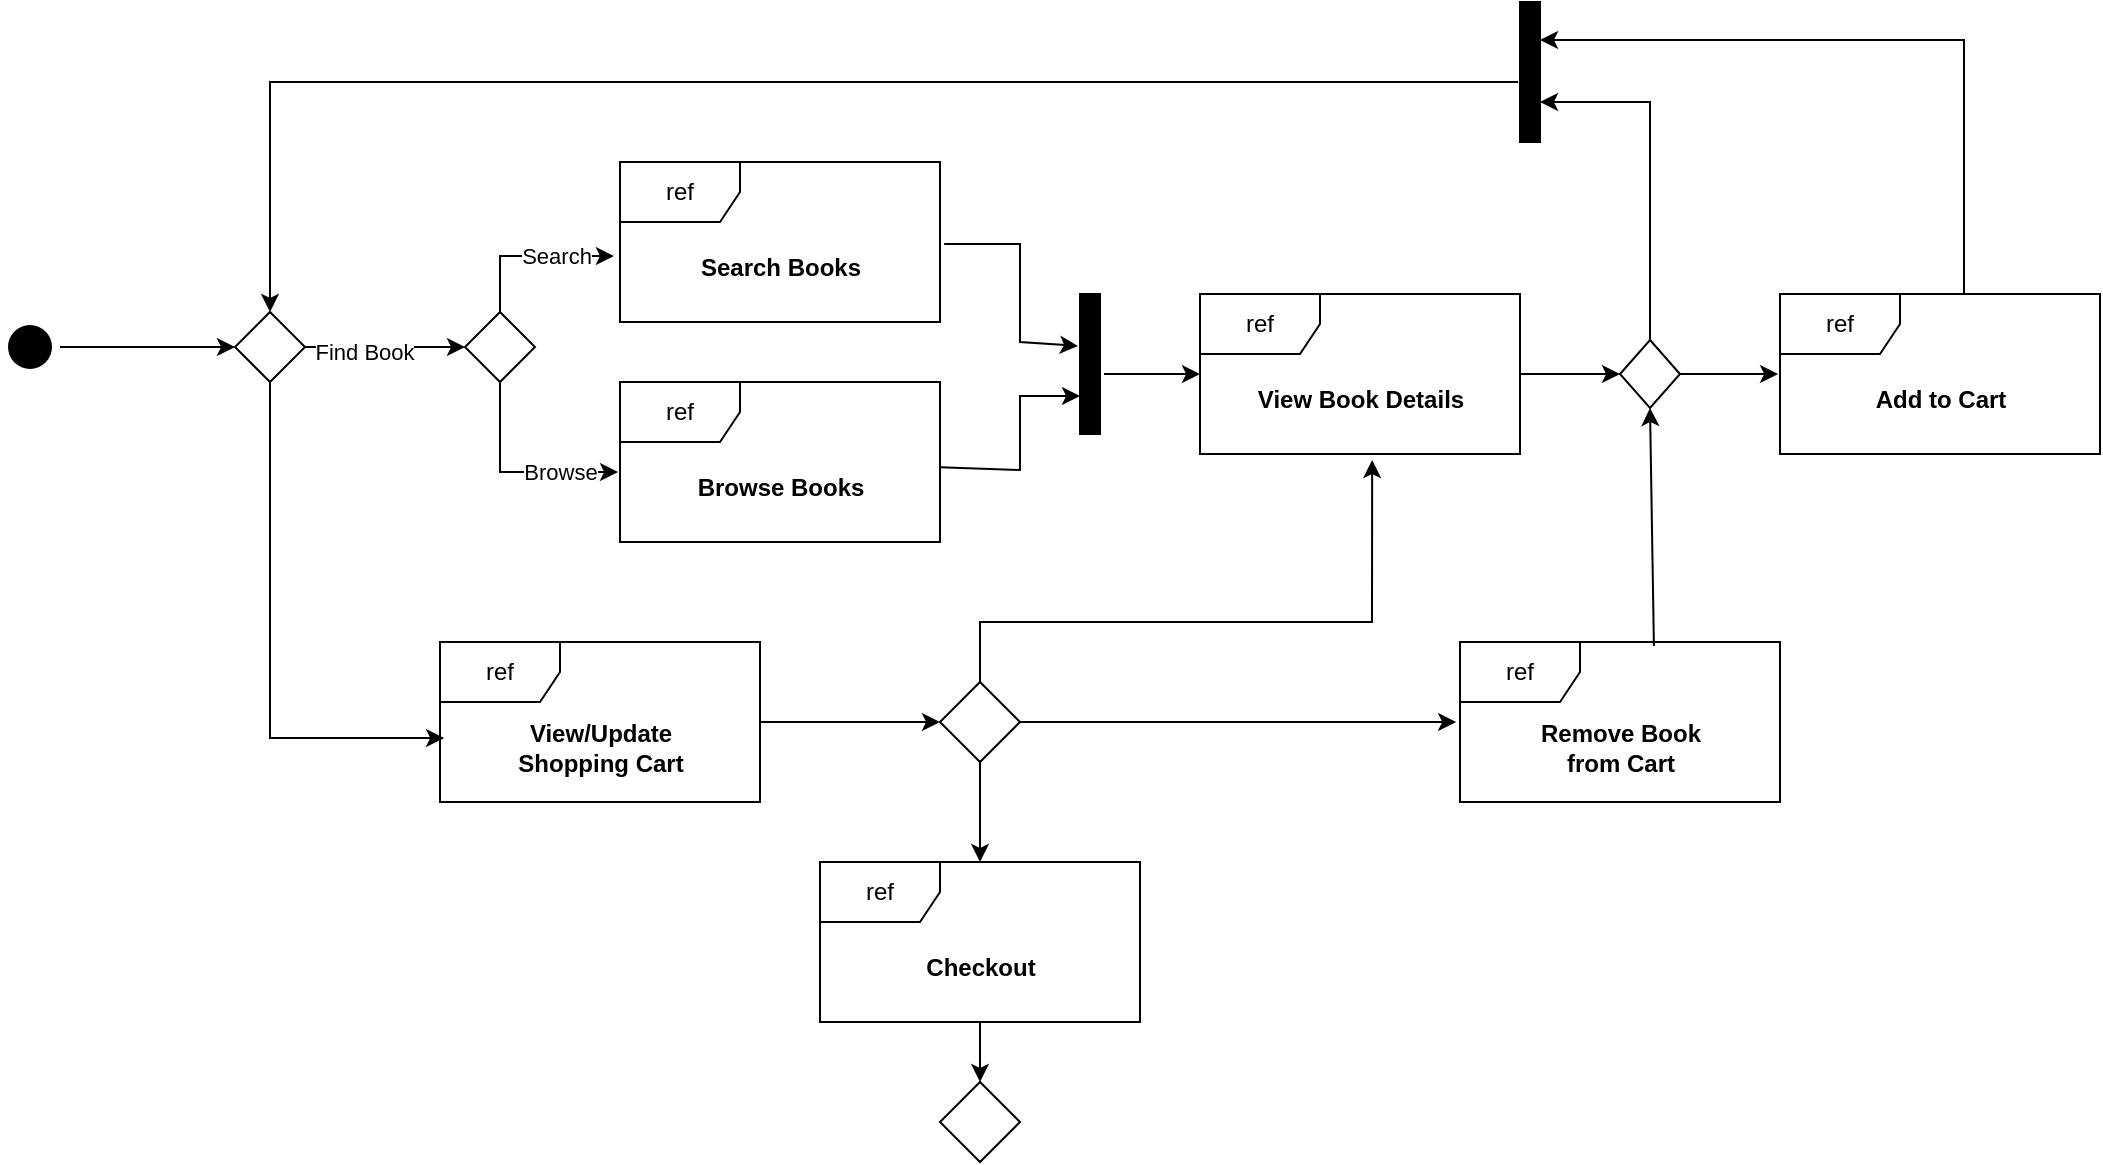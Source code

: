 <mxfile version="22.0.4" type="github">
  <diagram name="Page-1" id="jRxVOJpkHry3Ad6UqNwz">
    <mxGraphModel dx="900" dy="1689" grid="1" gridSize="10" guides="1" tooltips="1" connect="1" arrows="1" fold="1" page="1" pageScale="1" pageWidth="850" pageHeight="1100" math="0" shadow="0">
      <root>
        <mxCell id="0" />
        <mxCell id="1" parent="0" />
        <mxCell id="JLQSQmLujptrUOS1xBNh-3" value="" style="edgeStyle=orthogonalEdgeStyle;rounded=0;orthogonalLoop=1;jettySize=auto;html=1;" edge="1" parent="1" source="JLQSQmLujptrUOS1xBNh-1" target="JLQSQmLujptrUOS1xBNh-2">
          <mxGeometry relative="1" as="geometry" />
        </mxCell>
        <mxCell id="JLQSQmLujptrUOS1xBNh-1" value="" style="ellipse;html=1;shape=endState;fillColor=#000000;strokeColor=none;" vertex="1" parent="1">
          <mxGeometry x="20" y="107.5" width="30" height="30" as="geometry" />
        </mxCell>
        <mxCell id="JLQSQmLujptrUOS1xBNh-5" value="" style="edgeStyle=orthogonalEdgeStyle;rounded=0;orthogonalLoop=1;jettySize=auto;html=1;" edge="1" parent="1" source="JLQSQmLujptrUOS1xBNh-2" target="JLQSQmLujptrUOS1xBNh-4">
          <mxGeometry relative="1" as="geometry" />
        </mxCell>
        <mxCell id="JLQSQmLujptrUOS1xBNh-41" value="Find Book" style="edgeLabel;html=1;align=center;verticalAlign=middle;resizable=0;points=[];" vertex="1" connectable="0" parent="JLQSQmLujptrUOS1xBNh-5">
          <mxGeometry x="-0.263" y="-1" relative="1" as="geometry">
            <mxPoint y="1" as="offset" />
          </mxGeometry>
        </mxCell>
        <mxCell id="JLQSQmLujptrUOS1xBNh-2" value="" style="rhombus;whiteSpace=wrap;html=1;fillColor=none;strokeColor=default;" vertex="1" parent="1">
          <mxGeometry x="137.5" y="105" width="35" height="35" as="geometry" />
        </mxCell>
        <mxCell id="JLQSQmLujptrUOS1xBNh-4" value="" style="rhombus;whiteSpace=wrap;html=1;fillColor=none;strokeColor=default;" vertex="1" parent="1">
          <mxGeometry x="252.5" y="105" width="35" height="35" as="geometry" />
        </mxCell>
        <mxCell id="JLQSQmLujptrUOS1xBNh-6" value="ref" style="shape=umlFrame;whiteSpace=wrap;html=1;pointerEvents=0;" vertex="1" parent="1">
          <mxGeometry x="330" y="30" width="160" height="80" as="geometry" />
        </mxCell>
        <mxCell id="JLQSQmLujptrUOS1xBNh-7" value="Search Books" style="text;align=center;fontStyle=1;verticalAlign=middle;spacingLeft=3;spacingRight=3;strokeColor=none;rotatable=0;points=[[0,0.5],[1,0.5]];portConstraint=eastwest;html=1;" vertex="1" parent="1">
          <mxGeometry x="370" y="70" width="80" height="26" as="geometry" />
        </mxCell>
        <mxCell id="JLQSQmLujptrUOS1xBNh-8" value="ref" style="shape=umlFrame;whiteSpace=wrap;html=1;pointerEvents=0;" vertex="1" parent="1">
          <mxGeometry x="330" y="140" width="160" height="80" as="geometry" />
        </mxCell>
        <mxCell id="JLQSQmLujptrUOS1xBNh-9" value="Browse Books" style="text;align=center;fontStyle=1;verticalAlign=middle;spacingLeft=3;spacingRight=3;strokeColor=none;rotatable=0;points=[[0,0.5],[1,0.5]];portConstraint=eastwest;html=1;" vertex="1" parent="1">
          <mxGeometry x="370" y="180" width="80" height="26" as="geometry" />
        </mxCell>
        <mxCell id="JLQSQmLujptrUOS1xBNh-10" value="" style="endArrow=classic;html=1;rounded=0;exitX=0.5;exitY=1;exitDx=0;exitDy=0;entryX=-0.006;entryY=0.563;entryDx=0;entryDy=0;entryPerimeter=0;" edge="1" parent="1" source="JLQSQmLujptrUOS1xBNh-4" target="JLQSQmLujptrUOS1xBNh-8">
          <mxGeometry width="50" height="50" relative="1" as="geometry">
            <mxPoint x="400" y="300" as="sourcePoint" />
            <mxPoint x="450" y="250" as="targetPoint" />
            <Array as="points">
              <mxPoint x="270" y="185" />
            </Array>
          </mxGeometry>
        </mxCell>
        <mxCell id="JLQSQmLujptrUOS1xBNh-19" value="Browse" style="edgeLabel;html=1;align=center;verticalAlign=middle;resizable=0;points=[];" vertex="1" connectable="0" parent="JLQSQmLujptrUOS1xBNh-10">
          <mxGeometry x="0.442" relative="1" as="geometry">
            <mxPoint as="offset" />
          </mxGeometry>
        </mxCell>
        <mxCell id="JLQSQmLujptrUOS1xBNh-11" value="" style="endArrow=classic;html=1;rounded=0;exitX=0.5;exitY=0;exitDx=0;exitDy=0;entryX=-0.019;entryY=0.588;entryDx=0;entryDy=0;entryPerimeter=0;" edge="1" parent="1" source="JLQSQmLujptrUOS1xBNh-4" target="JLQSQmLujptrUOS1xBNh-6">
          <mxGeometry width="50" height="50" relative="1" as="geometry">
            <mxPoint x="400" y="300" as="sourcePoint" />
            <mxPoint x="450" y="250" as="targetPoint" />
            <Array as="points">
              <mxPoint x="270" y="77" />
              <mxPoint x="310" y="77" />
            </Array>
          </mxGeometry>
        </mxCell>
        <mxCell id="JLQSQmLujptrUOS1xBNh-18" value="Search" style="edgeLabel;html=1;align=center;verticalAlign=middle;resizable=0;points=[];" vertex="1" connectable="0" parent="JLQSQmLujptrUOS1xBNh-11">
          <mxGeometry x="0.318" relative="1" as="geometry">
            <mxPoint as="offset" />
          </mxGeometry>
        </mxCell>
        <mxCell id="JLQSQmLujptrUOS1xBNh-12" value="" style="verticalLabelPosition=bottom;verticalAlign=top;html=1;shape=mxgraph.basic.rect;fillColor2=none;strokeWidth=1;size=20;indent=5;fillColor=#000000;" vertex="1" parent="1">
          <mxGeometry x="560" y="96" width="10" height="70" as="geometry" />
        </mxCell>
        <mxCell id="JLQSQmLujptrUOS1xBNh-13" value="" style="endArrow=classic;html=1;rounded=0;entryX=0;entryY=0.729;entryDx=0;entryDy=0;entryPerimeter=0;" edge="1" parent="1" source="JLQSQmLujptrUOS1xBNh-8" target="JLQSQmLujptrUOS1xBNh-12">
          <mxGeometry width="50" height="50" relative="1" as="geometry">
            <mxPoint x="400" y="300" as="sourcePoint" />
            <mxPoint x="450" y="250" as="targetPoint" />
            <Array as="points">
              <mxPoint x="530" y="184" />
              <mxPoint x="530" y="147" />
            </Array>
          </mxGeometry>
        </mxCell>
        <mxCell id="JLQSQmLujptrUOS1xBNh-14" value="" style="endArrow=classic;html=1;rounded=0;exitX=1.013;exitY=0.513;exitDx=0;exitDy=0;exitPerimeter=0;entryX=-0.1;entryY=0.371;entryDx=0;entryDy=0;entryPerimeter=0;" edge="1" parent="1" source="JLQSQmLujptrUOS1xBNh-6" target="JLQSQmLujptrUOS1xBNh-12">
          <mxGeometry width="50" height="50" relative="1" as="geometry">
            <mxPoint x="500" y="80" as="sourcePoint" />
            <mxPoint x="450" y="250" as="targetPoint" />
            <Array as="points">
              <mxPoint x="530" y="71" />
              <mxPoint x="530" y="120" />
            </Array>
          </mxGeometry>
        </mxCell>
        <mxCell id="JLQSQmLujptrUOS1xBNh-15" value="" style="endArrow=classic;html=1;rounded=0;exitX=1.2;exitY=0.571;exitDx=0;exitDy=0;exitPerimeter=0;" edge="1" parent="1" source="JLQSQmLujptrUOS1xBNh-12">
          <mxGeometry width="50" height="50" relative="1" as="geometry">
            <mxPoint x="400" y="300" as="sourcePoint" />
            <mxPoint x="620" y="136" as="targetPoint" />
          </mxGeometry>
        </mxCell>
        <mxCell id="JLQSQmLujptrUOS1xBNh-21" value="" style="edgeStyle=orthogonalEdgeStyle;rounded=0;orthogonalLoop=1;jettySize=auto;html=1;" edge="1" parent="1" source="JLQSQmLujptrUOS1xBNh-16" target="JLQSQmLujptrUOS1xBNh-20">
          <mxGeometry relative="1" as="geometry" />
        </mxCell>
        <mxCell id="JLQSQmLujptrUOS1xBNh-16" value="ref" style="shape=umlFrame;whiteSpace=wrap;html=1;pointerEvents=0;" vertex="1" parent="1">
          <mxGeometry x="620" y="96" width="160" height="80" as="geometry" />
        </mxCell>
        <mxCell id="JLQSQmLujptrUOS1xBNh-17" value="View Book Details" style="text;align=center;fontStyle=1;verticalAlign=middle;spacingLeft=3;spacingRight=3;strokeColor=none;rotatable=0;points=[[0,0.5],[1,0.5]];portConstraint=eastwest;html=1;" vertex="1" parent="1">
          <mxGeometry x="660" y="136" width="80" height="26" as="geometry" />
        </mxCell>
        <mxCell id="JLQSQmLujptrUOS1xBNh-20" value="" style="rhombus;whiteSpace=wrap;html=1;" vertex="1" parent="1">
          <mxGeometry x="830" y="119" width="30" height="34" as="geometry" />
        </mxCell>
        <mxCell id="JLQSQmLujptrUOS1xBNh-22" value="ref" style="shape=umlFrame;whiteSpace=wrap;html=1;pointerEvents=0;" vertex="1" parent="1">
          <mxGeometry x="910" y="96" width="160" height="80" as="geometry" />
        </mxCell>
        <mxCell id="JLQSQmLujptrUOS1xBNh-23" value="Add to Cart" style="text;align=center;fontStyle=1;verticalAlign=middle;spacingLeft=3;spacingRight=3;strokeColor=none;rotatable=0;points=[[0,0.5],[1,0.5]];portConstraint=eastwest;html=1;" vertex="1" parent="1">
          <mxGeometry x="950" y="136" width="80" height="26" as="geometry" />
        </mxCell>
        <mxCell id="JLQSQmLujptrUOS1xBNh-24" value="" style="endArrow=classic;html=1;rounded=0;exitX=1;exitY=0.5;exitDx=0;exitDy=0;entryX=-0.006;entryY=0.5;entryDx=0;entryDy=0;entryPerimeter=0;" edge="1" parent="1" source="JLQSQmLujptrUOS1xBNh-20" target="JLQSQmLujptrUOS1xBNh-22">
          <mxGeometry width="50" height="50" relative="1" as="geometry">
            <mxPoint x="600" y="300" as="sourcePoint" />
            <mxPoint x="650" y="250" as="targetPoint" />
          </mxGeometry>
        </mxCell>
        <mxCell id="JLQSQmLujptrUOS1xBNh-25" value="" style="endArrow=classic;html=1;rounded=0;exitX=0.5;exitY=0;exitDx=0;exitDy=0;" edge="1" parent="1" source="JLQSQmLujptrUOS1xBNh-20">
          <mxGeometry width="50" height="50" relative="1" as="geometry">
            <mxPoint x="600" y="300" as="sourcePoint" />
            <mxPoint x="790" as="targetPoint" />
            <Array as="points">
              <mxPoint x="845" />
            </Array>
          </mxGeometry>
        </mxCell>
        <mxCell id="JLQSQmLujptrUOS1xBNh-26" value="" style="verticalLabelPosition=bottom;verticalAlign=top;html=1;shape=mxgraph.basic.rect;fillColor2=none;strokeWidth=1;size=20;indent=5;fillColor=#000000;" vertex="1" parent="1">
          <mxGeometry x="780" y="-50" width="10" height="70" as="geometry" />
        </mxCell>
        <mxCell id="JLQSQmLujptrUOS1xBNh-27" value="" style="endArrow=classic;html=1;rounded=0;exitX=0.575;exitY=0;exitDx=0;exitDy=0;exitPerimeter=0;" edge="1" parent="1" source="JLQSQmLujptrUOS1xBNh-22">
          <mxGeometry width="50" height="50" relative="1" as="geometry">
            <mxPoint x="600" y="140" as="sourcePoint" />
            <mxPoint x="790" y="-31" as="targetPoint" />
            <Array as="points">
              <mxPoint x="1002" y="-31" />
            </Array>
          </mxGeometry>
        </mxCell>
        <mxCell id="JLQSQmLujptrUOS1xBNh-29" value="" style="endArrow=classic;html=1;rounded=0;exitX=-0.1;exitY=0.571;exitDx=0;exitDy=0;exitPerimeter=0;entryX=0.5;entryY=0;entryDx=0;entryDy=0;" edge="1" parent="1" source="JLQSQmLujptrUOS1xBNh-26" target="JLQSQmLujptrUOS1xBNh-2">
          <mxGeometry width="50" height="50" relative="1" as="geometry">
            <mxPoint x="550" y="150" as="sourcePoint" />
            <mxPoint x="640" y="-10" as="targetPoint" />
            <Array as="points">
              <mxPoint x="155" y="-10" />
            </Array>
          </mxGeometry>
        </mxCell>
        <mxCell id="JLQSQmLujptrUOS1xBNh-35" value="" style="edgeStyle=orthogonalEdgeStyle;rounded=0;orthogonalLoop=1;jettySize=auto;html=1;" edge="1" parent="1" source="JLQSQmLujptrUOS1xBNh-30" target="JLQSQmLujptrUOS1xBNh-34">
          <mxGeometry relative="1" as="geometry" />
        </mxCell>
        <mxCell id="JLQSQmLujptrUOS1xBNh-30" value="ref" style="shape=umlFrame;whiteSpace=wrap;html=1;pointerEvents=0;" vertex="1" parent="1">
          <mxGeometry x="240" y="270" width="160" height="80" as="geometry" />
        </mxCell>
        <mxCell id="JLQSQmLujptrUOS1xBNh-31" value="View/Update&lt;br&gt;Shopping Cart" style="text;align=center;fontStyle=1;verticalAlign=middle;spacingLeft=3;spacingRight=3;strokeColor=none;rotatable=0;points=[[0,0.5],[1,0.5]];portConstraint=eastwest;html=1;" vertex="1" parent="1">
          <mxGeometry x="280" y="310" width="80" height="26" as="geometry" />
        </mxCell>
        <mxCell id="JLQSQmLujptrUOS1xBNh-32" value="" style="endArrow=classic;html=1;rounded=0;exitX=0.5;exitY=1;exitDx=0;exitDy=0;entryX=0.013;entryY=0.6;entryDx=0;entryDy=0;entryPerimeter=0;" edge="1" parent="1" source="JLQSQmLujptrUOS1xBNh-2" target="JLQSQmLujptrUOS1xBNh-30">
          <mxGeometry width="50" height="50" relative="1" as="geometry">
            <mxPoint x="380" y="150" as="sourcePoint" />
            <mxPoint x="430" y="100" as="targetPoint" />
            <Array as="points">
              <mxPoint x="155" y="318" />
            </Array>
          </mxGeometry>
        </mxCell>
        <mxCell id="JLQSQmLujptrUOS1xBNh-34" value="" style="rhombus;whiteSpace=wrap;html=1;" vertex="1" parent="1">
          <mxGeometry x="490" y="290" width="40" height="40" as="geometry" />
        </mxCell>
        <mxCell id="JLQSQmLujptrUOS1xBNh-36" value="" style="endArrow=classic;html=1;rounded=0;exitX=0.5;exitY=0;exitDx=0;exitDy=0;entryX=0.538;entryY=1.038;entryDx=0;entryDy=0;entryPerimeter=0;" edge="1" parent="1" source="JLQSQmLujptrUOS1xBNh-34" target="JLQSQmLujptrUOS1xBNh-16">
          <mxGeometry width="50" height="50" relative="1" as="geometry">
            <mxPoint x="590" y="230" as="sourcePoint" />
            <mxPoint x="640" y="180" as="targetPoint" />
            <Array as="points">
              <mxPoint x="510" y="260" />
              <mxPoint x="706" y="260" />
            </Array>
          </mxGeometry>
        </mxCell>
        <mxCell id="JLQSQmLujptrUOS1xBNh-37" value="ref" style="shape=umlFrame;whiteSpace=wrap;html=1;pointerEvents=0;" vertex="1" parent="1">
          <mxGeometry x="750" y="270" width="160" height="80" as="geometry" />
        </mxCell>
        <mxCell id="JLQSQmLujptrUOS1xBNh-38" value="Remove Book&lt;br&gt;&lt;div&gt;from Cart&lt;/div&gt;" style="text;align=center;fontStyle=1;verticalAlign=middle;spacingLeft=3;spacingRight=3;strokeColor=none;rotatable=0;points=[[0,0.5],[1,0.5]];portConstraint=eastwest;html=1;" vertex="1" parent="1">
          <mxGeometry x="790" y="310" width="80" height="26" as="geometry" />
        </mxCell>
        <mxCell id="JLQSQmLujptrUOS1xBNh-39" value="" style="endArrow=classic;html=1;rounded=0;exitX=1;exitY=0.5;exitDx=0;exitDy=0;entryX=-0.012;entryY=0.5;entryDx=0;entryDy=0;entryPerimeter=0;" edge="1" parent="1" source="JLQSQmLujptrUOS1xBNh-34" target="JLQSQmLujptrUOS1xBNh-37">
          <mxGeometry width="50" height="50" relative="1" as="geometry">
            <mxPoint x="560" y="250" as="sourcePoint" />
            <mxPoint x="610" y="200" as="targetPoint" />
          </mxGeometry>
        </mxCell>
        <mxCell id="JLQSQmLujptrUOS1xBNh-40" value="" style="endArrow=classic;html=1;rounded=0;exitX=0.606;exitY=0.025;exitDx=0;exitDy=0;exitPerimeter=0;entryX=0.5;entryY=1;entryDx=0;entryDy=0;" edge="1" parent="1" source="JLQSQmLujptrUOS1xBNh-37" target="JLQSQmLujptrUOS1xBNh-20">
          <mxGeometry width="50" height="50" relative="1" as="geometry">
            <mxPoint x="560" y="250" as="sourcePoint" />
            <mxPoint x="610" y="200" as="targetPoint" />
          </mxGeometry>
        </mxCell>
        <mxCell id="JLQSQmLujptrUOS1xBNh-42" value="" style="endArrow=classic;html=1;rounded=0;exitX=0.5;exitY=1;exitDx=0;exitDy=0;" edge="1" parent="1" source="JLQSQmLujptrUOS1xBNh-34">
          <mxGeometry width="50" height="50" relative="1" as="geometry">
            <mxPoint x="460" y="360" as="sourcePoint" />
            <mxPoint x="510" y="380" as="targetPoint" />
          </mxGeometry>
        </mxCell>
        <mxCell id="JLQSQmLujptrUOS1xBNh-46" value="" style="edgeStyle=orthogonalEdgeStyle;rounded=0;orthogonalLoop=1;jettySize=auto;html=1;" edge="1" parent="1" source="JLQSQmLujptrUOS1xBNh-43" target="JLQSQmLujptrUOS1xBNh-45">
          <mxGeometry relative="1" as="geometry" />
        </mxCell>
        <mxCell id="JLQSQmLujptrUOS1xBNh-43" value="ref" style="shape=umlFrame;whiteSpace=wrap;html=1;pointerEvents=0;" vertex="1" parent="1">
          <mxGeometry x="430" y="380" width="160" height="80" as="geometry" />
        </mxCell>
        <mxCell id="JLQSQmLujptrUOS1xBNh-44" value="Checkout" style="text;align=center;fontStyle=1;verticalAlign=middle;spacingLeft=3;spacingRight=3;strokeColor=none;rotatable=0;points=[[0,0.5],[1,0.5]];portConstraint=eastwest;html=1;" vertex="1" parent="1">
          <mxGeometry x="470" y="420" width="80" height="26" as="geometry" />
        </mxCell>
        <mxCell id="JLQSQmLujptrUOS1xBNh-45" value="" style="rhombus;whiteSpace=wrap;html=1;" vertex="1" parent="1">
          <mxGeometry x="490" y="490" width="40" height="40" as="geometry" />
        </mxCell>
      </root>
    </mxGraphModel>
  </diagram>
</mxfile>

